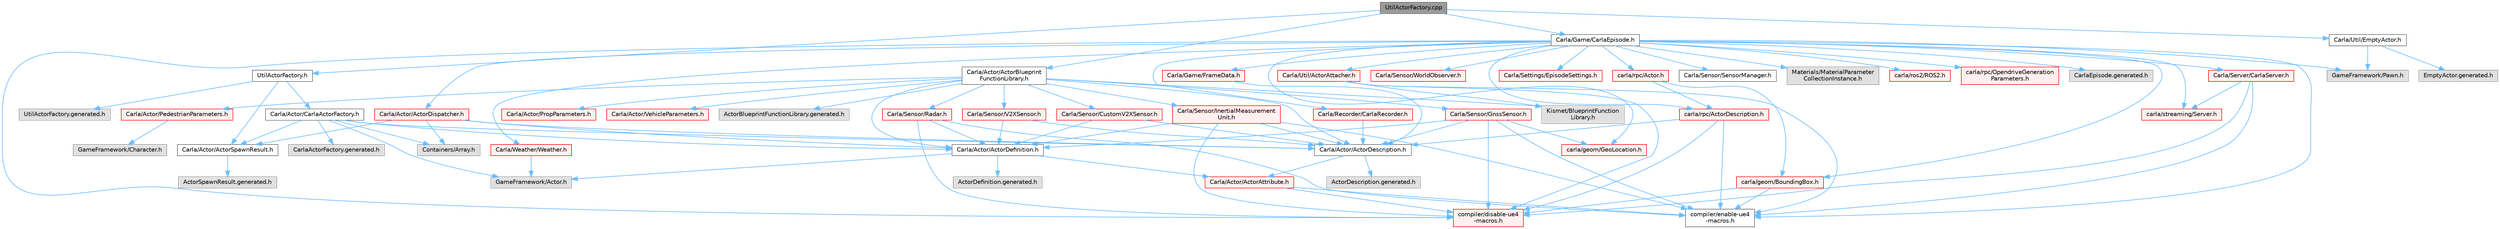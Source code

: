 digraph "UtilActorFactory.cpp"
{
 // INTERACTIVE_SVG=YES
 // LATEX_PDF_SIZE
  bgcolor="transparent";
  edge [fontname=Helvetica,fontsize=10,labelfontname=Helvetica,labelfontsize=10];
  node [fontname=Helvetica,fontsize=10,shape=box,height=0.2,width=0.4];
  Node1 [id="Node000001",label="UtilActorFactory.cpp",height=0.2,width=0.4,color="gray40", fillcolor="grey60", style="filled", fontcolor="black",tooltip=" "];
  Node1 -> Node2 [id="edge1_Node000001_Node000002",color="steelblue1",style="solid",tooltip=" "];
  Node2 [id="Node000002",label="UtilActorFactory.h",height=0.2,width=0.4,color="grey40", fillcolor="white", style="filled",URL="$df/db0/UtilActorFactory_8h.html",tooltip=" "];
  Node2 -> Node3 [id="edge2_Node000002_Node000003",color="steelblue1",style="solid",tooltip=" "];
  Node3 [id="Node000003",label="Carla/Actor/ActorSpawnResult.h",height=0.2,width=0.4,color="grey40", fillcolor="white", style="filled",URL="$df/d9f/ActorSpawnResult_8h.html",tooltip=" "];
  Node3 -> Node4 [id="edge3_Node000003_Node000004",color="steelblue1",style="solid",tooltip=" "];
  Node4 [id="Node000004",label="ActorSpawnResult.generated.h",height=0.2,width=0.4,color="grey60", fillcolor="#E0E0E0", style="filled",tooltip=" "];
  Node2 -> Node5 [id="edge4_Node000002_Node000005",color="steelblue1",style="solid",tooltip=" "];
  Node5 [id="Node000005",label="Carla/Actor/CarlaActorFactory.h",height=0.2,width=0.4,color="grey40", fillcolor="white", style="filled",URL="$d4/d24/CarlaActorFactory_8h.html",tooltip=" "];
  Node5 -> Node6 [id="edge5_Node000005_Node000006",color="steelblue1",style="solid",tooltip=" "];
  Node6 [id="Node000006",label="Carla/Actor/ActorDefinition.h",height=0.2,width=0.4,color="grey40", fillcolor="white", style="filled",URL="$d0/d65/Unreal_2CarlaUE4_2Plugins_2Carla_2Source_2Carla_2Actor_2ActorDefinition_8h.html",tooltip=" "];
  Node6 -> Node7 [id="edge6_Node000006_Node000007",color="steelblue1",style="solid",tooltip=" "];
  Node7 [id="Node000007",label="Carla/Actor/ActorAttribute.h",height=0.2,width=0.4,color="red", fillcolor="#FFF0F0", style="filled",URL="$d6/d1a/Unreal_2CarlaUE4_2Plugins_2Carla_2Source_2Carla_2Actor_2ActorAttribute_8h.html",tooltip=" "];
  Node7 -> Node8 [id="edge7_Node000007_Node000008",color="steelblue1",style="solid",tooltip=" "];
  Node8 [id="Node000008",label="compiler/disable-ue4\l-macros.h",height=0.2,width=0.4,color="red", fillcolor="#FFF0F0", style="filled",URL="$d2/d02/disable-ue4-macros_8h.html",tooltip=" "];
  Node7 -> Node15 [id="edge8_Node000007_Node000015",color="steelblue1",style="solid",tooltip=" "];
  Node15 [id="Node000015",label="compiler/enable-ue4\l-macros.h",height=0.2,width=0.4,color="grey40", fillcolor="white", style="filled",URL="$d9/da2/enable-ue4-macros_8h.html",tooltip=" "];
  Node6 -> Node17 [id="edge9_Node000006_Node000017",color="steelblue1",style="solid",tooltip=" "];
  Node17 [id="Node000017",label="GameFramework/Actor.h",height=0.2,width=0.4,color="grey60", fillcolor="#E0E0E0", style="filled",tooltip=" "];
  Node6 -> Node18 [id="edge10_Node000006_Node000018",color="steelblue1",style="solid",tooltip=" "];
  Node18 [id="Node000018",label="ActorDefinition.generated.h",height=0.2,width=0.4,color="grey60", fillcolor="#E0E0E0", style="filled",tooltip=" "];
  Node5 -> Node19 [id="edge11_Node000005_Node000019",color="steelblue1",style="solid",tooltip=" "];
  Node19 [id="Node000019",label="Carla/Actor/ActorDescription.h",height=0.2,width=0.4,color="grey40", fillcolor="white", style="filled",URL="$d4/de6/Unreal_2CarlaUE4_2Plugins_2Carla_2Source_2Carla_2Actor_2ActorDescription_8h.html",tooltip=" "];
  Node19 -> Node7 [id="edge12_Node000019_Node000007",color="steelblue1",style="solid",tooltip=" "];
  Node19 -> Node20 [id="edge13_Node000019_Node000020",color="steelblue1",style="solid",tooltip=" "];
  Node20 [id="Node000020",label="ActorDescription.generated.h",height=0.2,width=0.4,color="grey60", fillcolor="#E0E0E0", style="filled",tooltip=" "];
  Node5 -> Node3 [id="edge14_Node000005_Node000003",color="steelblue1",style="solid",tooltip=" "];
  Node5 -> Node21 [id="edge15_Node000005_Node000021",color="steelblue1",style="solid",tooltip=" "];
  Node21 [id="Node000021",label="Containers/Array.h",height=0.2,width=0.4,color="grey60", fillcolor="#E0E0E0", style="filled",tooltip=" "];
  Node5 -> Node17 [id="edge16_Node000005_Node000017",color="steelblue1",style="solid",tooltip=" "];
  Node5 -> Node22 [id="edge17_Node000005_Node000022",color="steelblue1",style="solid",tooltip=" "];
  Node22 [id="Node000022",label="CarlaActorFactory.generated.h",height=0.2,width=0.4,color="grey60", fillcolor="#E0E0E0", style="filled",tooltip=" "];
  Node2 -> Node23 [id="edge18_Node000002_Node000023",color="steelblue1",style="solid",tooltip=" "];
  Node23 [id="Node000023",label="UtilActorFactory.generated.h",height=0.2,width=0.4,color="grey60", fillcolor="#E0E0E0", style="filled",tooltip=" "];
  Node1 -> Node24 [id="edge19_Node000001_Node000024",color="steelblue1",style="solid",tooltip=" "];
  Node24 [id="Node000024",label="Carla/Actor/ActorBlueprint\lFunctionLibrary.h",height=0.2,width=0.4,color="grey40", fillcolor="white", style="filled",URL="$d7/dda/ActorBlueprintFunctionLibrary_8h.html",tooltip=" "];
  Node24 -> Node6 [id="edge20_Node000024_Node000006",color="steelblue1",style="solid",tooltip=" "];
  Node24 -> Node19 [id="edge21_Node000024_Node000019",color="steelblue1",style="solid",tooltip=" "];
  Node24 -> Node25 [id="edge22_Node000024_Node000025",color="steelblue1",style="solid",tooltip=" "];
  Node25 [id="Node000025",label="Carla/Actor/PedestrianParameters.h",height=0.2,width=0.4,color="red", fillcolor="#FFF0F0", style="filled",URL="$d5/dca/PedestrianParameters_8h.html",tooltip=" "];
  Node25 -> Node26 [id="edge23_Node000025_Node000026",color="steelblue1",style="solid",tooltip=" "];
  Node26 [id="Node000026",label="GameFramework/Character.h",height=0.2,width=0.4,color="grey60", fillcolor="#E0E0E0", style="filled",tooltip=" "];
  Node24 -> Node28 [id="edge24_Node000024_Node000028",color="steelblue1",style="solid",tooltip=" "];
  Node28 [id="Node000028",label="Carla/Actor/PropParameters.h",height=0.2,width=0.4,color="red", fillcolor="#FFF0F0", style="filled",URL="$dc/d01/PropParameters_8h.html",tooltip=" "];
  Node24 -> Node31 [id="edge25_Node000024_Node000031",color="steelblue1",style="solid",tooltip=" "];
  Node31 [id="Node000031",label="Carla/Actor/VehicleParameters.h",height=0.2,width=0.4,color="red", fillcolor="#FFF0F0", style="filled",URL="$d1/d1b/VehicleParameters_8h.html",tooltip=" "];
  Node24 -> Node74 [id="edge26_Node000024_Node000074",color="steelblue1",style="solid",tooltip=" "];
  Node74 [id="Node000074",label="Carla/Sensor/GnssSensor.h",height=0.2,width=0.4,color="red", fillcolor="#FFF0F0", style="filled",URL="$d9/d73/GnssSensor_8h.html",tooltip=" "];
  Node74 -> Node6 [id="edge27_Node000074_Node000006",color="steelblue1",style="solid",tooltip=" "];
  Node74 -> Node19 [id="edge28_Node000074_Node000019",color="steelblue1",style="solid",tooltip=" "];
  Node74 -> Node8 [id="edge29_Node000074_Node000008",color="steelblue1",style="solid",tooltip=" "];
  Node74 -> Node155 [id="edge30_Node000074_Node000155",color="steelblue1",style="solid",tooltip=" "];
  Node155 [id="Node000155",label="carla/geom/GeoLocation.h",height=0.2,width=0.4,color="red", fillcolor="#FFF0F0", style="filled",URL="$d7/d86/GeoLocation_8h.html",tooltip=" "];
  Node74 -> Node15 [id="edge31_Node000074_Node000015",color="steelblue1",style="solid",tooltip=" "];
  Node24 -> Node353 [id="edge32_Node000024_Node000353",color="steelblue1",style="solid",tooltip=" "];
  Node353 [id="Node000353",label="Carla/Sensor/Radar.h",height=0.2,width=0.4,color="red", fillcolor="#FFF0F0", style="filled",URL="$d6/de9/Radar_8h.html",tooltip=" "];
  Node353 -> Node6 [id="edge33_Node000353_Node000006",color="steelblue1",style="solid",tooltip=" "];
  Node353 -> Node8 [id="edge34_Node000353_Node000008",color="steelblue1",style="solid",tooltip=" "];
  Node353 -> Node15 [id="edge35_Node000353_Node000015",color="steelblue1",style="solid",tooltip=" "];
  Node24 -> Node355 [id="edge36_Node000024_Node000355",color="steelblue1",style="solid",tooltip=" "];
  Node355 [id="Node000355",label="Carla/Sensor/InertialMeasurement\lUnit.h",height=0.2,width=0.4,color="red", fillcolor="#FFF0F0", style="filled",URL="$d7/dfa/InertialMeasurementUnit_8h.html",tooltip=" "];
  Node355 -> Node6 [id="edge37_Node000355_Node000006",color="steelblue1",style="solid",tooltip=" "];
  Node355 -> Node19 [id="edge38_Node000355_Node000019",color="steelblue1",style="solid",tooltip=" "];
  Node355 -> Node8 [id="edge39_Node000355_Node000008",color="steelblue1",style="solid",tooltip=" "];
  Node355 -> Node15 [id="edge40_Node000355_Node000015",color="steelblue1",style="solid",tooltip=" "];
  Node24 -> Node357 [id="edge41_Node000024_Node000357",color="steelblue1",style="solid",tooltip=" "];
  Node357 [id="Node000357",label="Carla/Sensor/V2XSensor.h",height=0.2,width=0.4,color="red", fillcolor="#FFF0F0", style="filled",URL="$d1/d71/V2XSensor_8h.html",tooltip=" "];
  Node357 -> Node6 [id="edge42_Node000357_Node000006",color="steelblue1",style="solid",tooltip=" "];
  Node357 -> Node19 [id="edge43_Node000357_Node000019",color="steelblue1",style="solid",tooltip=" "];
  Node24 -> Node362 [id="edge44_Node000024_Node000362",color="steelblue1",style="solid",tooltip=" "];
  Node362 [id="Node000362",label="Carla/Sensor/CustomV2XSensor.h",height=0.2,width=0.4,color="red", fillcolor="#FFF0F0", style="filled",URL="$df/d4b/CustomV2XSensor_8h.html",tooltip=" "];
  Node362 -> Node6 [id="edge45_Node000362_Node000006",color="steelblue1",style="solid",tooltip=" "];
  Node362 -> Node19 [id="edge46_Node000362_Node000019",color="steelblue1",style="solid",tooltip=" "];
  Node24 -> Node274 [id="edge47_Node000024_Node000274",color="steelblue1",style="solid",tooltip=" "];
  Node274 [id="Node000274",label="Kismet/BlueprintFunction\lLibrary.h",height=0.2,width=0.4,color="grey60", fillcolor="#E0E0E0", style="filled",tooltip=" "];
  Node24 -> Node364 [id="edge48_Node000024_Node000364",color="steelblue1",style="solid",tooltip=" "];
  Node364 [id="Node000364",label="ActorBlueprintFunctionLibrary.generated.h",height=0.2,width=0.4,color="grey60", fillcolor="#E0E0E0", style="filled",tooltip=" "];
  Node1 -> Node365 [id="edge49_Node000001_Node000365",color="steelblue1",style="solid",tooltip=" "];
  Node365 [id="Node000365",label="Carla/Util/EmptyActor.h",height=0.2,width=0.4,color="grey40", fillcolor="white", style="filled",URL="$d6/d36/EmptyActor_8h.html",tooltip=" "];
  Node365 -> Node340 [id="edge50_Node000365_Node000340",color="steelblue1",style="solid",tooltip=" "];
  Node340 [id="Node000340",label="GameFramework/Pawn.h",height=0.2,width=0.4,color="grey60", fillcolor="#E0E0E0", style="filled",tooltip=" "];
  Node365 -> Node366 [id="edge51_Node000365_Node000366",color="steelblue1",style="solid",tooltip=" "];
  Node366 [id="Node000366",label="EmptyActor.generated.h",height=0.2,width=0.4,color="grey60", fillcolor="#E0E0E0", style="filled",tooltip=" "];
  Node1 -> Node76 [id="edge52_Node000001_Node000076",color="steelblue1",style="solid",tooltip=" "];
  Node76 [id="Node000076",label="Carla/Game/CarlaEpisode.h",height=0.2,width=0.4,color="grey40", fillcolor="white", style="filled",URL="$de/db8/CarlaEpisode_8h.html",tooltip=" "];
  Node76 -> Node77 [id="edge53_Node000076_Node000077",color="steelblue1",style="solid",tooltip=" "];
  Node77 [id="Node000077",label="Carla/Actor/ActorDispatcher.h",height=0.2,width=0.4,color="red", fillcolor="#FFF0F0", style="filled",URL="$dc/ddc/ActorDispatcher_8h.html",tooltip=" "];
  Node77 -> Node6 [id="edge54_Node000077_Node000006",color="steelblue1",style="solid",tooltip=" "];
  Node77 -> Node19 [id="edge55_Node000077_Node000019",color="steelblue1",style="solid",tooltip=" "];
  Node77 -> Node3 [id="edge56_Node000077_Node000003",color="steelblue1",style="solid",tooltip=" "];
  Node77 -> Node21 [id="edge57_Node000077_Node000021",color="steelblue1",style="solid",tooltip=" "];
  Node76 -> Node223 [id="edge58_Node000076_Node000223",color="steelblue1",style="solid",tooltip=" "];
  Node223 [id="Node000223",label="Carla/Recorder/CarlaRecorder.h",height=0.2,width=0.4,color="red", fillcolor="#FFF0F0", style="filled",URL="$d9/d6a/CarlaRecorder_8h.html",tooltip=" "];
  Node223 -> Node19 [id="edge59_Node000223_Node000019",color="steelblue1",style="solid",tooltip=" "];
  Node76 -> Node254 [id="edge60_Node000076_Node000254",color="steelblue1",style="solid",tooltip=" "];
  Node254 [id="Node000254",label="Carla/Sensor/WorldObserver.h",height=0.2,width=0.4,color="red", fillcolor="#FFF0F0", style="filled",URL="$d8/deb/WorldObserver_8h.html",tooltip=" "];
  Node76 -> Node255 [id="edge61_Node000076_Node000255",color="steelblue1",style="solid",tooltip=" "];
  Node255 [id="Node000255",label="Carla/Server/CarlaServer.h",height=0.2,width=0.4,color="red", fillcolor="#FFF0F0", style="filled",URL="$d0/d35/CarlaServer_8h.html",tooltip=" "];
  Node255 -> Node8 [id="edge62_Node000255_Node000008",color="steelblue1",style="solid",tooltip=" "];
  Node255 -> Node267 [id="edge63_Node000255_Node000267",color="steelblue1",style="solid",tooltip=" "];
  Node267 [id="Node000267",label="carla/streaming/Server.h",height=0.2,width=0.4,color="red", fillcolor="#FFF0F0", style="filled",URL="$d8/df6/streaming_2Server_8h.html",tooltip=" "];
  Node255 -> Node15 [id="edge64_Node000255_Node000015",color="steelblue1",style="solid",tooltip=" "];
  Node76 -> Node271 [id="edge65_Node000076_Node000271",color="steelblue1",style="solid",tooltip=" "];
  Node271 [id="Node000271",label="Carla/Settings/EpisodeSettings.h",height=0.2,width=0.4,color="red", fillcolor="#FFF0F0", style="filled",URL="$d8/d64/Unreal_2CarlaUE4_2Plugins_2Carla_2Source_2Carla_2Settings_2EpisodeSettings_8h.html",tooltip=" "];
  Node76 -> Node273 [id="edge66_Node000076_Node000273",color="steelblue1",style="solid",tooltip=" "];
  Node273 [id="Node000273",label="Carla/Util/ActorAttacher.h",height=0.2,width=0.4,color="red", fillcolor="#FFF0F0", style="filled",URL="$d6/d68/ActorAttacher_8h.html",tooltip=" "];
  Node273 -> Node8 [id="edge67_Node000273_Node000008",color="steelblue1",style="solid",tooltip=" "];
  Node273 -> Node15 [id="edge68_Node000273_Node000015",color="steelblue1",style="solid",tooltip=" "];
  Node273 -> Node274 [id="edge69_Node000273_Node000274",color="steelblue1",style="solid",tooltip=" "];
  Node76 -> Node276 [id="edge70_Node000076_Node000276",color="steelblue1",style="solid",tooltip=" "];
  Node276 [id="Node000276",label="Carla/Weather/Weather.h",height=0.2,width=0.4,color="red", fillcolor="#FFF0F0", style="filled",URL="$d5/d65/Weather_8h.html",tooltip=" "];
  Node276 -> Node17 [id="edge71_Node000276_Node000017",color="steelblue1",style="solid",tooltip=" "];
  Node76 -> Node280 [id="edge72_Node000076_Node000280",color="steelblue1",style="solid",tooltip=" "];
  Node280 [id="Node000280",label="Carla/Game/FrameData.h",height=0.2,width=0.4,color="red", fillcolor="#FFF0F0", style="filled",URL="$d2/df1/FrameData_8h.html",tooltip=" "];
  Node280 -> Node19 [id="edge73_Node000280_Node000019",color="steelblue1",style="solid",tooltip=" "];
  Node76 -> Node339 [id="edge74_Node000076_Node000339",color="steelblue1",style="solid",tooltip=" "];
  Node339 [id="Node000339",label="Carla/Sensor/SensorManager.h",height=0.2,width=0.4,color="grey40", fillcolor="white", style="filled",URL="$dc/dbf/SensorManager_8h.html",tooltip=" "];
  Node76 -> Node340 [id="edge75_Node000076_Node000340",color="steelblue1",style="solid",tooltip=" "];
  Node76 -> Node341 [id="edge76_Node000076_Node000341",color="steelblue1",style="solid",tooltip=" "];
  Node341 [id="Node000341",label="Materials/MaterialParameter\lCollectionInstance.h",height=0.2,width=0.4,color="grey60", fillcolor="#E0E0E0", style="filled",tooltip=" "];
  Node76 -> Node8 [id="edge77_Node000076_Node000008",color="steelblue1",style="solid",tooltip=" "];
  Node76 -> Node100 [id="edge78_Node000076_Node000100",color="steelblue1",style="solid",tooltip=" "];
  Node100 [id="Node000100",label="carla/geom/BoundingBox.h",height=0.2,width=0.4,color="red", fillcolor="#FFF0F0", style="filled",URL="$d2/dfe/LibCarla_2source_2carla_2geom_2BoundingBox_8h.html",tooltip=" "];
  Node100 -> Node15 [id="edge79_Node000100_Node000015",color="steelblue1",style="solid",tooltip=" "];
  Node100 -> Node8 [id="edge80_Node000100_Node000008",color="steelblue1",style="solid",tooltip=" "];
  Node76 -> Node155 [id="edge81_Node000076_Node000155",color="steelblue1",style="solid",tooltip=" "];
  Node76 -> Node135 [id="edge82_Node000076_Node000135",color="steelblue1",style="solid",tooltip=" "];
  Node135 [id="Node000135",label="carla/ros2/ROS2.h",height=0.2,width=0.4,color="red", fillcolor="#FFF0F0", style="filled",URL="$da/db8/ROS2_8h.html",tooltip=" "];
  Node76 -> Node99 [id="edge83_Node000076_Node000099",color="steelblue1",style="solid",tooltip=" "];
  Node99 [id="Node000099",label="carla/rpc/Actor.h",height=0.2,width=0.4,color="red", fillcolor="#FFF0F0", style="filled",URL="$d8/d73/rpc_2Actor_8h.html",tooltip=" "];
  Node99 -> Node100 [id="edge84_Node000099_Node000100",color="steelblue1",style="solid",tooltip=" "];
  Node99 -> Node113 [id="edge85_Node000099_Node000113",color="steelblue1",style="solid",tooltip=" "];
  Node113 [id="Node000113",label="carla/rpc/ActorDescription.h",height=0.2,width=0.4,color="red", fillcolor="#FFF0F0", style="filled",URL="$d9/db9/LibCarla_2source_2carla_2rpc_2ActorDescription_8h.html",tooltip=" "];
  Node113 -> Node15 [id="edge86_Node000113_Node000015",color="steelblue1",style="solid",tooltip=" "];
  Node113 -> Node19 [id="edge87_Node000113_Node000019",color="steelblue1",style="solid",tooltip=" "];
  Node113 -> Node8 [id="edge88_Node000113_Node000008",color="steelblue1",style="solid",tooltip=" "];
  Node76 -> Node113 [id="edge89_Node000076_Node000113",color="steelblue1",style="solid",tooltip=" "];
  Node76 -> Node330 [id="edge90_Node000076_Node000330",color="steelblue1",style="solid",tooltip=" "];
  Node330 [id="Node000330",label="carla/rpc/OpendriveGeneration\lParameters.h",height=0.2,width=0.4,color="red", fillcolor="#FFF0F0", style="filled",URL="$d9/d3b/OpendriveGenerationParameters_8h.html",tooltip=" "];
  Node76 -> Node267 [id="edge91_Node000076_Node000267",color="steelblue1",style="solid",tooltip=" "];
  Node76 -> Node15 [id="edge92_Node000076_Node000015",color="steelblue1",style="solid",tooltip=" "];
  Node76 -> Node342 [id="edge93_Node000076_Node000342",color="steelblue1",style="solid",tooltip=" "];
  Node342 [id="Node000342",label="CarlaEpisode.generated.h",height=0.2,width=0.4,color="grey60", fillcolor="#E0E0E0", style="filled",tooltip=" "];
}
